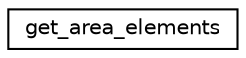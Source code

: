 digraph "Graphical Class Hierarchy"
{
 // INTERACTIVE_SVG=YES
 // LATEX_PDF_SIZE
  edge [fontname="Helvetica",fontsize="10",labelfontname="Helvetica",labelfontsize="10"];
  node [fontname="Helvetica",fontsize="10",shape=record];
  rankdir="LR";
  Node0 [label="get_area_elements",height=0.2,width=0.4,color="black", fillcolor="white", style="filled",URL="$interfacexgrid__mod_1_1get__area__elements.html",tooltip=" "];
}
